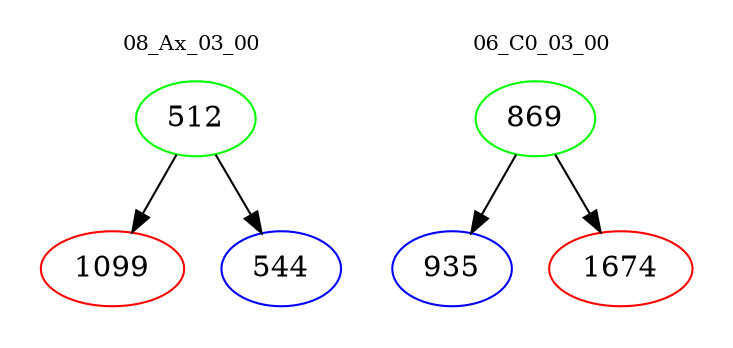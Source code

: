 digraph{
subgraph cluster_0 {
color = white
label = "08_Ax_03_00";
fontsize=10;
T0_512 [label="512", color="green"]
T0_512 -> T0_1099 [color="black"]
T0_1099 [label="1099", color="red"]
T0_512 -> T0_544 [color="black"]
T0_544 [label="544", color="blue"]
}
subgraph cluster_1 {
color = white
label = "06_C0_03_00";
fontsize=10;
T1_869 [label="869", color="green"]
T1_869 -> T1_935 [color="black"]
T1_935 [label="935", color="blue"]
T1_869 -> T1_1674 [color="black"]
T1_1674 [label="1674", color="red"]
}
}
